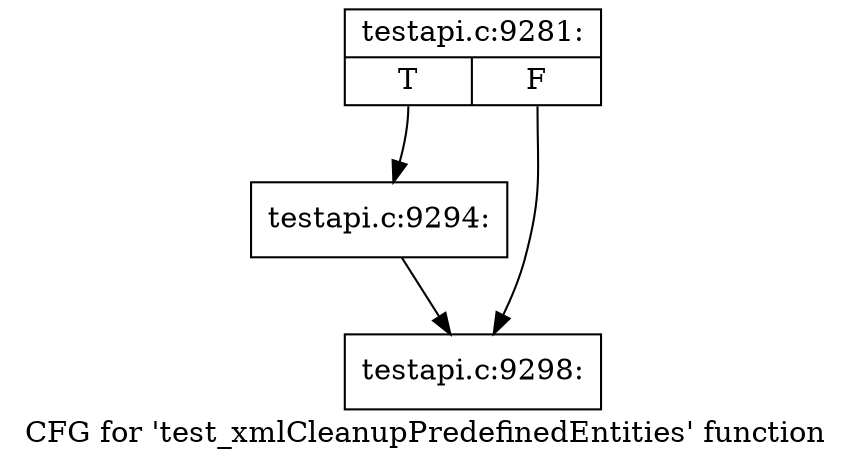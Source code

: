 digraph "CFG for 'test_xmlCleanupPredefinedEntities' function" {
	label="CFG for 'test_xmlCleanupPredefinedEntities' function";

	Node0x42e2460 [shape=record,label="{testapi.c:9281:|{<s0>T|<s1>F}}"];
	Node0x42e2460:s0 -> Node0x45a6000;
	Node0x42e2460:s1 -> Node0x45a6460;
	Node0x45a6000 [shape=record,label="{testapi.c:9294:}"];
	Node0x45a6000 -> Node0x45a6460;
	Node0x45a6460 [shape=record,label="{testapi.c:9298:}"];
}
